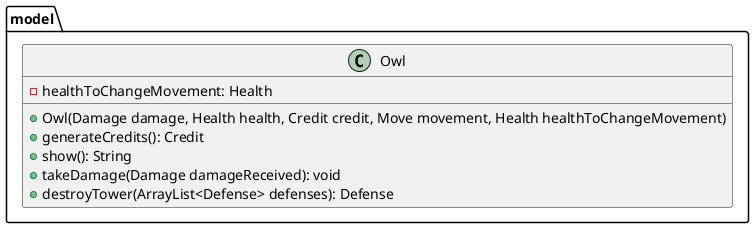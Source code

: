 @startuml
'https://plantuml.com/class-diagram

package model {
    class Owl {
        - healthToChangeMovement: Health

        + Owl(Damage damage, Health health, Credit credit, Move movement, Health healthToChangeMovement)
        + generateCredits(): Credit
        + show(): String
        + takeDamage(Damage damageReceived): void
        + destroyTower(ArrayList<Defense> defenses): Defense
    }
}

@enduml